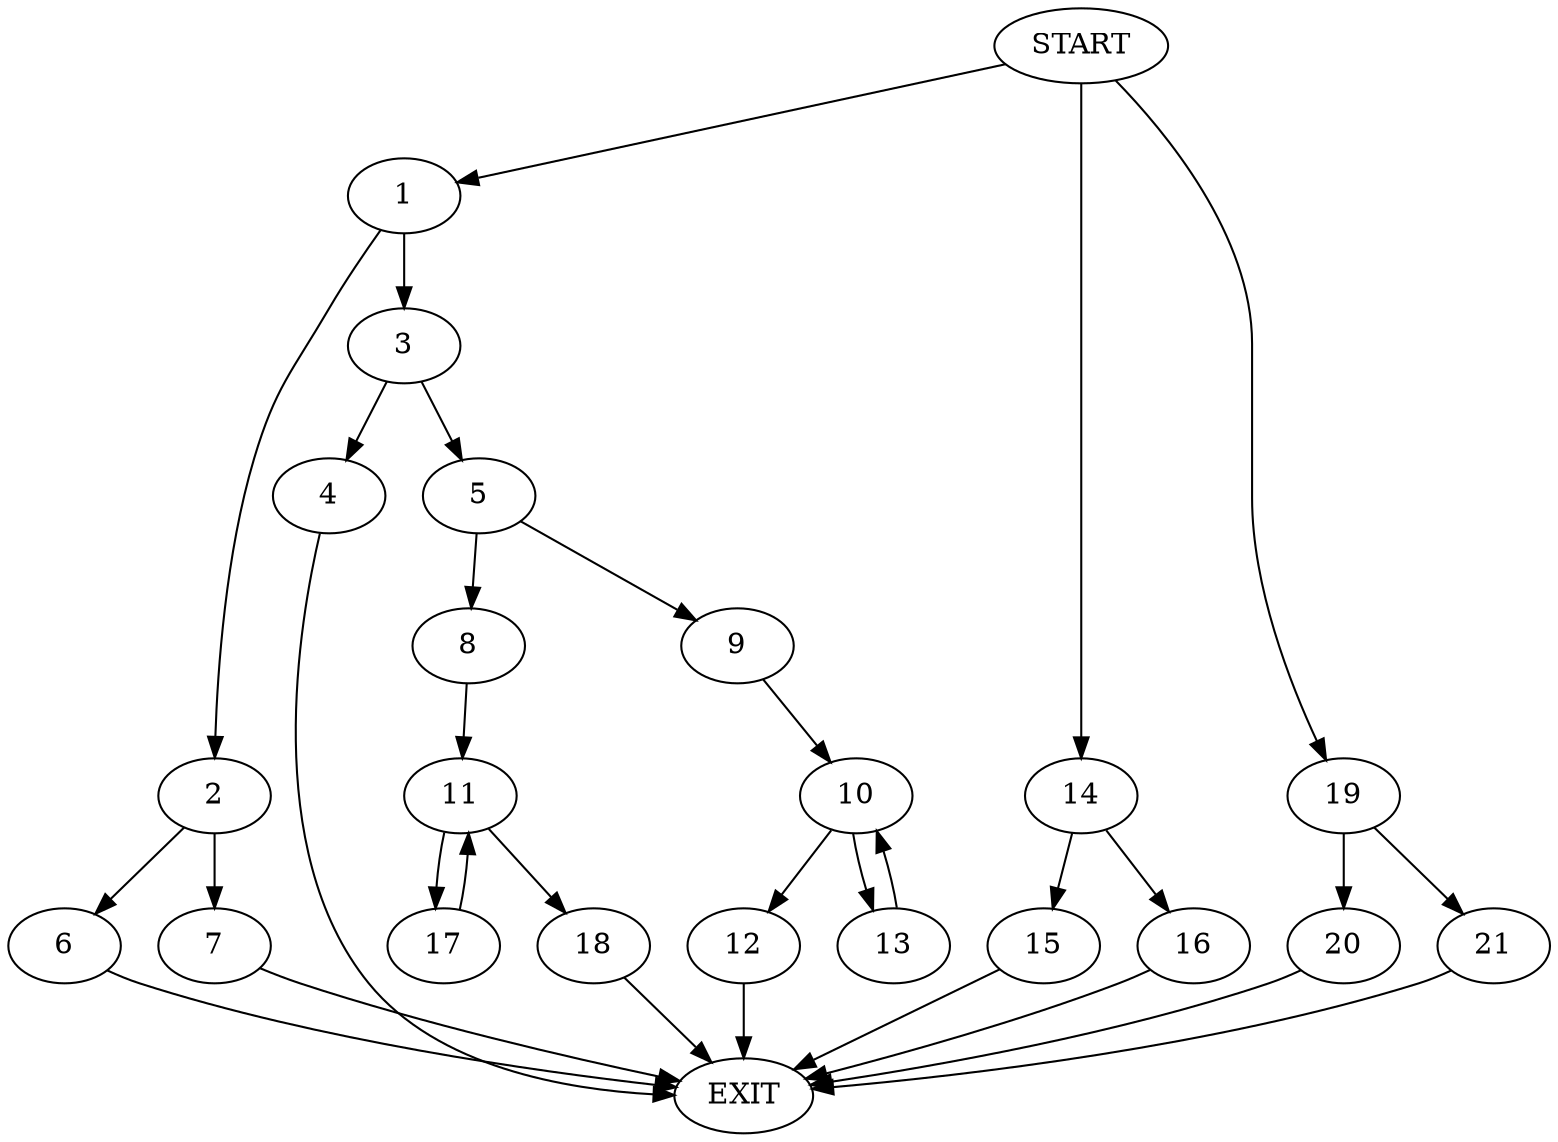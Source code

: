 digraph {
0 [label="START"]
22 [label="EXIT"]
0 -> 1
1 -> 2
1 -> 3
3 -> 4
3 -> 5
2 -> 6
2 -> 7
7 -> 22
6 -> 22
4 -> 22
5 -> 8
5 -> 9
9 -> 10
8 -> 11
10 -> 12
10 -> 13
13 -> 10
12 -> 22
0 -> 14
14 -> 15
14 -> 16
16 -> 22
15 -> 22
11 -> 17
11 -> 18
17 -> 11
18 -> 22
0 -> 19
19 -> 20
19 -> 21
21 -> 22
20 -> 22
}
